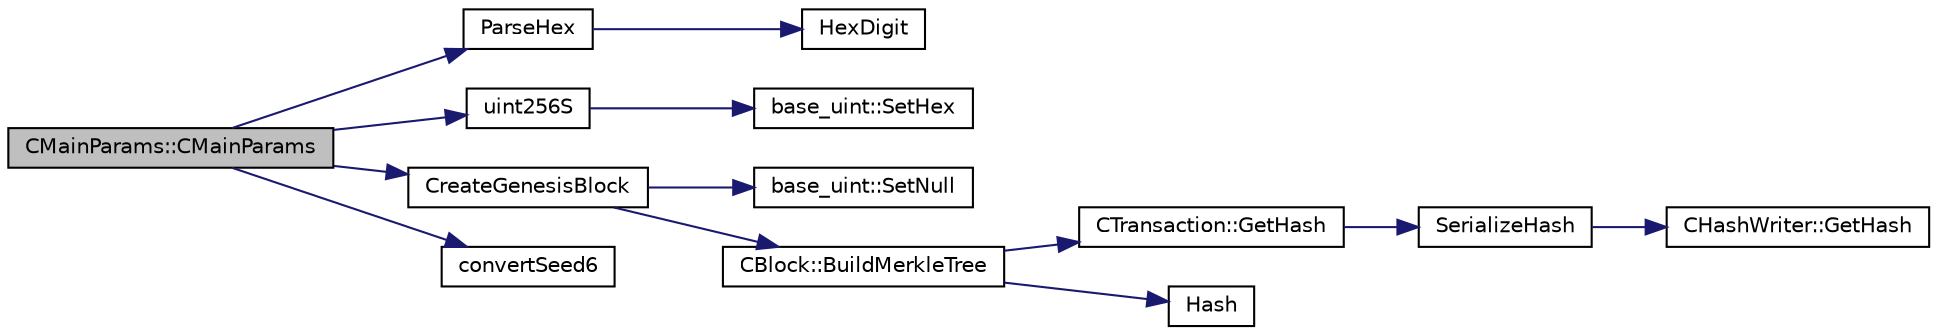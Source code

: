 digraph "CMainParams::CMainParams"
{
  edge [fontname="Helvetica",fontsize="10",labelfontname="Helvetica",labelfontsize="10"];
  node [fontname="Helvetica",fontsize="10",shape=record];
  rankdir="LR";
  Node0 [label="CMainParams::CMainParams",height=0.2,width=0.4,color="black", fillcolor="grey75", style="filled", fontcolor="black"];
  Node0 -> Node1 [color="midnightblue",fontsize="10",style="solid",fontname="Helvetica"];
  Node1 [label="ParseHex",height=0.2,width=0.4,color="black", fillcolor="white", style="filled",URL="$df/d2d/util_8cpp.html#abea395175fbc4a788ed0f0a41710b8a7"];
  Node1 -> Node2 [color="midnightblue",fontsize="10",style="solid",fontname="Helvetica"];
  Node2 [label="HexDigit",height=0.2,width=0.4,color="black", fillcolor="white", style="filled",URL="$df/d2d/util_8cpp.html#aa59e8a8c5a39cb5041f93bb95dd02119"];
  Node0 -> Node3 [color="midnightblue",fontsize="10",style="solid",fontname="Helvetica"];
  Node3 [label="uint256S",height=0.2,width=0.4,color="black", fillcolor="white", style="filled",URL="$d5/d4d/uint256_8h.html#a52e679560cc1ebf68f878ed69e38f259"];
  Node3 -> Node4 [color="midnightblue",fontsize="10",style="solid",fontname="Helvetica"];
  Node4 [label="base_uint::SetHex",height=0.2,width=0.4,color="black", fillcolor="white", style="filled",URL="$da/df7/classbase__uint.html#ade1a897fac931f28f54998c92c797228"];
  Node0 -> Node5 [color="midnightblue",fontsize="10",style="solid",fontname="Helvetica"];
  Node5 [label="CreateGenesisBlock",height=0.2,width=0.4,color="black", fillcolor="white", style="filled",URL="$df/dbf/chainparams_8cpp.html#a11c6aa0a8718ffd8c654fe51b1f37383"];
  Node5 -> Node6 [color="midnightblue",fontsize="10",style="solid",fontname="Helvetica"];
  Node6 [label="base_uint::SetNull",height=0.2,width=0.4,color="black", fillcolor="white", style="filled",URL="$da/df7/classbase__uint.html#ab7f832a0d48a7da00296497c820ae775"];
  Node5 -> Node7 [color="midnightblue",fontsize="10",style="solid",fontname="Helvetica"];
  Node7 [label="CBlock::BuildMerkleTree",height=0.2,width=0.4,color="black", fillcolor="white", style="filled",URL="$d3/d51/class_c_block.html#ad943ecec57cdf564937eee7becaecb88"];
  Node7 -> Node8 [color="midnightblue",fontsize="10",style="solid",fontname="Helvetica"];
  Node8 [label="CTransaction::GetHash",height=0.2,width=0.4,color="black", fillcolor="white", style="filled",URL="$df/d43/class_c_transaction.html#a0b46d80e82ca324e82c2ce3fc1492bfa"];
  Node8 -> Node9 [color="midnightblue",fontsize="10",style="solid",fontname="Helvetica"];
  Node9 [label="SerializeHash",height=0.2,width=0.4,color="black", fillcolor="white", style="filled",URL="$db/dfb/hash_8h.html#a6de694e43f17c62025c6883965b65e63"];
  Node9 -> Node10 [color="midnightblue",fontsize="10",style="solid",fontname="Helvetica"];
  Node10 [label="CHashWriter::GetHash",height=0.2,width=0.4,color="black", fillcolor="white", style="filled",URL="$d2/def/class_c_hash_writer.html#ae94a937211502eabf19477630090093a"];
  Node7 -> Node11 [color="midnightblue",fontsize="10",style="solid",fontname="Helvetica"];
  Node11 [label="Hash",height=0.2,width=0.4,color="black", fillcolor="white", style="filled",URL="$db/dfb/hash_8h.html#ab3f6c437460137530d86e09c2c102e99"];
  Node0 -> Node12 [color="midnightblue",fontsize="10",style="solid",fontname="Helvetica"];
  Node12 [label="convertSeed6",height=0.2,width=0.4,color="black", fillcolor="white", style="filled",URL="$df/dbf/chainparams_8cpp.html#a33c4be85fefc5b8d7ef6bae97e9f26ff",tooltip="Main network. "];
}

